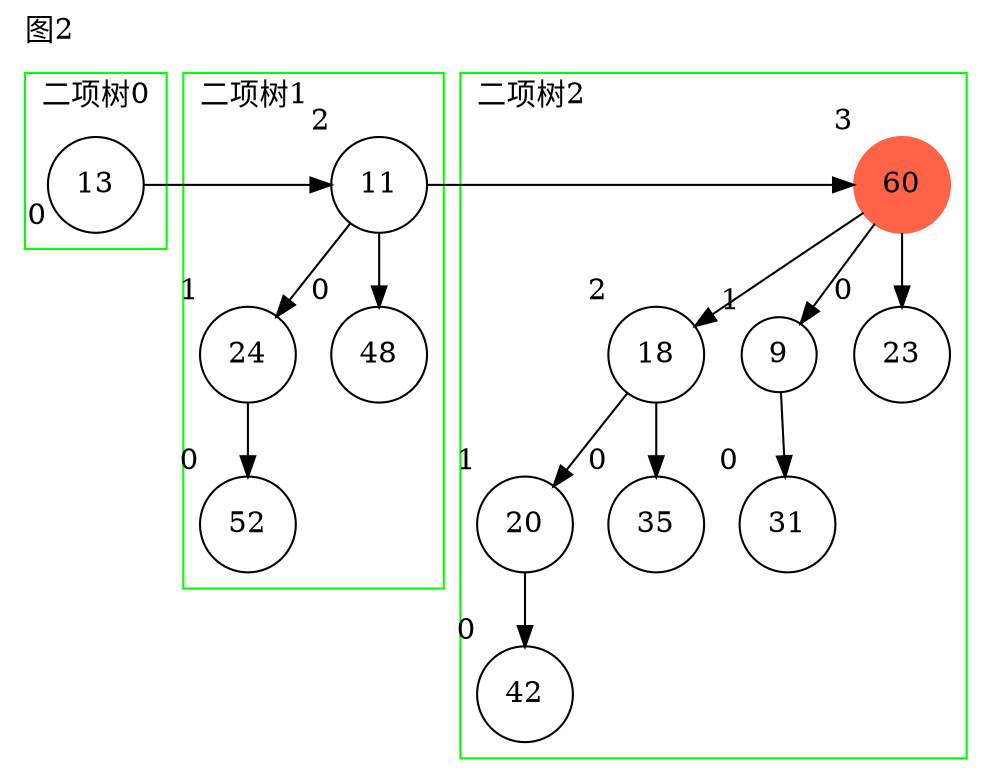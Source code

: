 digraph g{
node[shape=circle];
label="图2";
labeljust=l;
labelloc=t;
subgraph cluster_0 {
pencolor=green;label="二项树0";
n153[label=13, xlabel=0];
}
subgraph cluster_1 {
pencolor=green;label="二项树1";
n154[label=11, xlabel=2];
n155[label=24, xlabel=1];
n154->n155;
n156[label=48, xlabel=0];
n154->n156[weight=100];
n157[label=52, xlabel=0];
n155->n157[weight=100];
}
n153->n154[constraint=false];
subgraph cluster_2 {
pencolor=green;label="二项树2";
n158[label=60, xlabel=3, style = filled,color="tomato"];
n159[label=18, xlabel=2];
n158->n159;
n160[label=9, xlabel=1];
n158->n160;
n161[label=23, xlabel=0];
n158->n161[weight=100];
n162[label=31, xlabel=0];
n160->n162[weight=100];
n163[label=20, xlabel=1];
n159->n163;
n164[label=35, xlabel=0];
n159->n164[weight=100];
n165[label=42, xlabel=0];
n163->n165[weight=100];
}
n154->n158[constraint=false];
}
